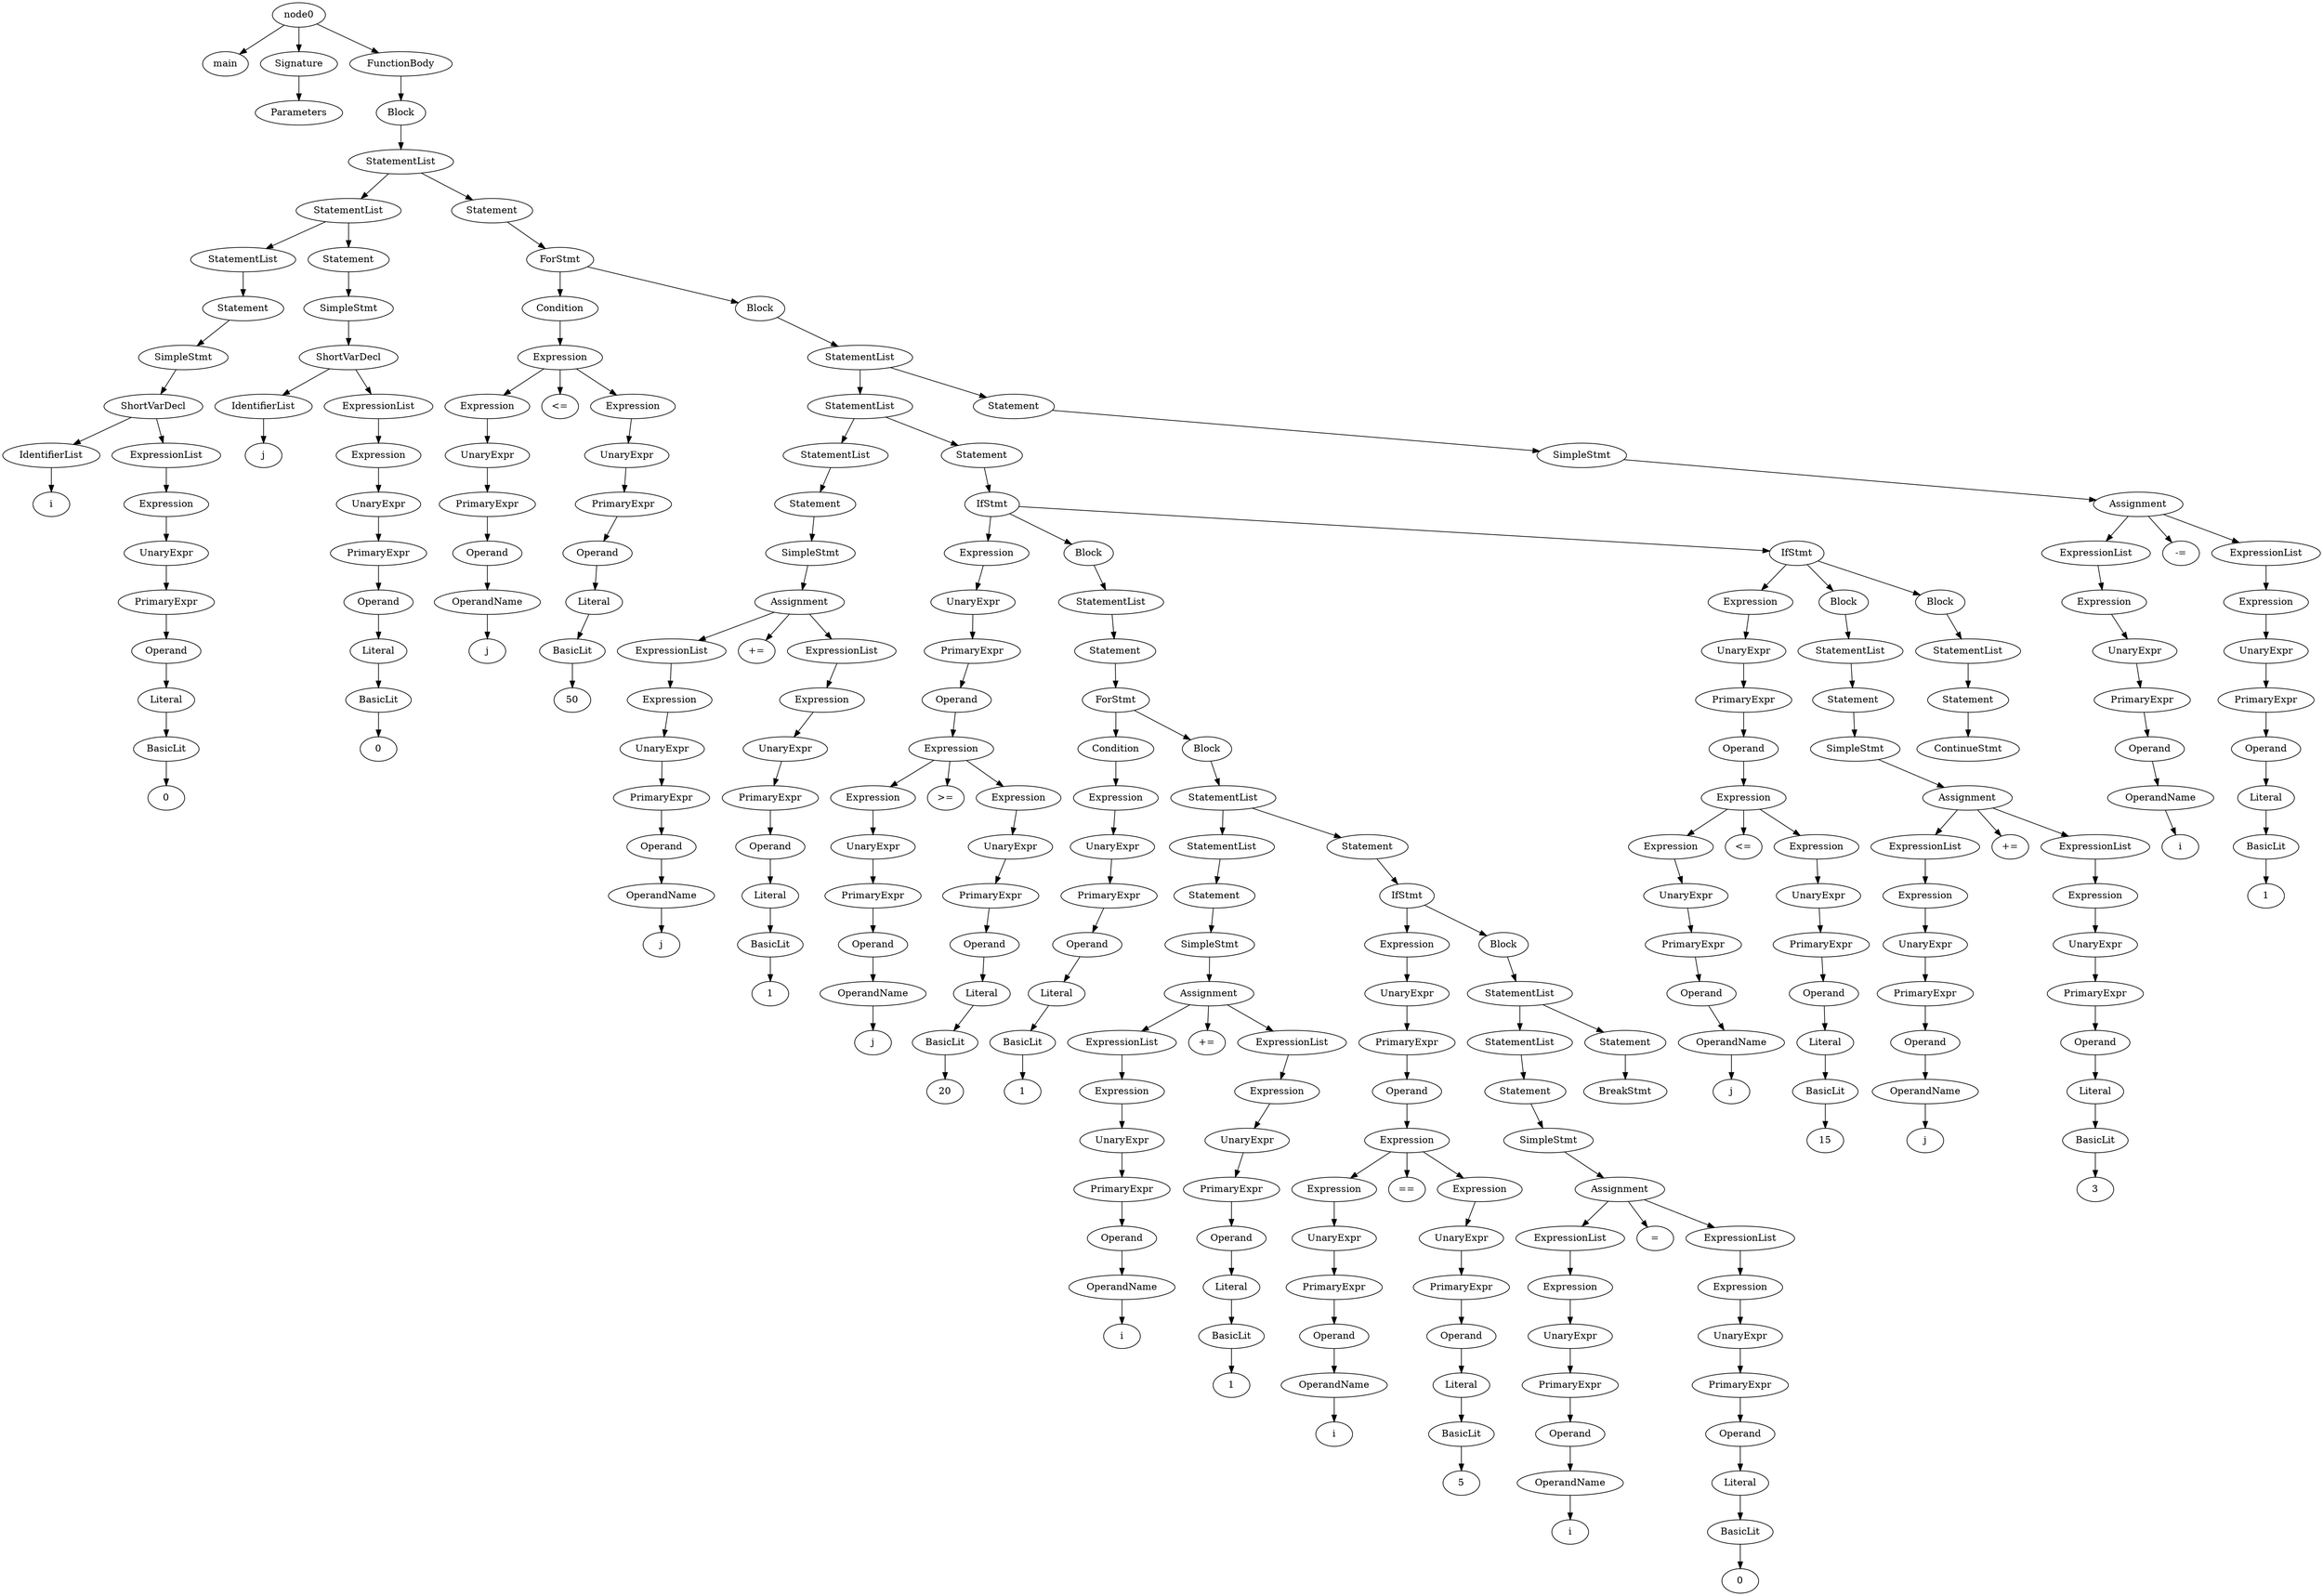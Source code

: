 digraph G {
node1[label="main"];
node2[label="Signature"];
node3[label="Parameters"];
node4[label="FunctionBody"];
node5[label="Block"];
node6[label="StatementList"];
node7[label="StatementList"];
node8[label="StatementList"];
node9[label="Statement"];
node10[label="SimpleStmt"];
node11[label="ShortVarDecl"];
node12[label="IdentifierList"];
node13[label="i"];
node14[label="ExpressionList"];
node15[label="Expression"];
node16[label="UnaryExpr"];
node17[label="PrimaryExpr"];
node18[label="Operand"];
node19[label="Literal"];
node20[label="BasicLit"];
node21[label="0"];
node22[label="Statement"];
node23[label="SimpleStmt"];
node24[label="ShortVarDecl"];
node25[label="IdentifierList"];
node26[label="j"];
node27[label="ExpressionList"];
node28[label="Expression"];
node29[label="UnaryExpr"];
node30[label="PrimaryExpr"];
node31[label="Operand"];
node32[label="Literal"];
node33[label="BasicLit"];
node34[label="0"];
node35[label="Statement"];
node36[label="ForStmt"];
node37[label="Condition"];
node38[label="Expression"];
node39[label="Expression"];
node40[label="UnaryExpr"];
node41[label="PrimaryExpr"];
node42[label="Operand"];
node43[label="OperandName"];
node44[label="j"];
node45[label="<="];
node46[label="Expression"];
node47[label="UnaryExpr"];
node48[label="PrimaryExpr"];
node49[label="Operand"];
node50[label="Literal"];
node51[label="BasicLit"];
node52[label="50"];
node53[label="Block"];
node54[label="StatementList"];
node55[label="StatementList"];
node56[label="StatementList"];
node57[label="Statement"];
node58[label="SimpleStmt"];
node59[label="Assignment"];
node60[label="ExpressionList"];
node61[label="Expression"];
node62[label="UnaryExpr"];
node63[label="PrimaryExpr"];
node64[label="Operand"];
node65[label="OperandName"];
node66[label="j"];
node67[label="+="];
node68[label="ExpressionList"];
node69[label="Expression"];
node70[label="UnaryExpr"];
node71[label="PrimaryExpr"];
node72[label="Operand"];
node73[label="Literal"];
node74[label="BasicLit"];
node75[label="1"];
node76[label="Statement"];
node77[label="IfStmt"];
node78[label="Expression"];
node79[label="UnaryExpr"];
node80[label="PrimaryExpr"];
node81[label="Operand"];
node82[label="Expression"];
node83[label="Expression"];
node84[label="UnaryExpr"];
node85[label="PrimaryExpr"];
node86[label="Operand"];
node87[label="OperandName"];
node88[label="j"];
node89[label=">="];
node90[label="Expression"];
node91[label="UnaryExpr"];
node92[label="PrimaryExpr"];
node93[label="Operand"];
node94[label="Literal"];
node95[label="BasicLit"];
node96[label="20"];
node97[label="Block"];
node98[label="StatementList"];
node99[label="Statement"];
node100[label="ForStmt"];
node101[label="Condition"];
node102[label="Expression"];
node103[label="UnaryExpr"];
node104[label="PrimaryExpr"];
node105[label="Operand"];
node106[label="Literal"];
node107[label="BasicLit"];
node108[label="1"];
node109[label="Block"];
node110[label="StatementList"];
node111[label="StatementList"];
node112[label="Statement"];
node113[label="SimpleStmt"];
node114[label="Assignment"];
node115[label="ExpressionList"];
node116[label="Expression"];
node117[label="UnaryExpr"];
node118[label="PrimaryExpr"];
node119[label="Operand"];
node120[label="OperandName"];
node121[label="i"];
node122[label="+="];
node123[label="ExpressionList"];
node124[label="Expression"];
node125[label="UnaryExpr"];
node126[label="PrimaryExpr"];
node127[label="Operand"];
node128[label="Literal"];
node129[label="BasicLit"];
node130[label="1"];
node131[label="Statement"];
node132[label="IfStmt"];
node133[label="Expression"];
node134[label="UnaryExpr"];
node135[label="PrimaryExpr"];
node136[label="Operand"];
node137[label="Expression"];
node138[label="Expression"];
node139[label="UnaryExpr"];
node140[label="PrimaryExpr"];
node141[label="Operand"];
node142[label="OperandName"];
node143[label="i"];
node144[label="=="];
node145[label="Expression"];
node146[label="UnaryExpr"];
node147[label="PrimaryExpr"];
node148[label="Operand"];
node149[label="Literal"];
node150[label="BasicLit"];
node151[label="5"];
node152[label="Block"];
node153[label="StatementList"];
node154[label="StatementList"];
node155[label="Statement"];
node156[label="SimpleStmt"];
node157[label="Assignment"];
node158[label="ExpressionList"];
node159[label="Expression"];
node160[label="UnaryExpr"];
node161[label="PrimaryExpr"];
node162[label="Operand"];
node163[label="OperandName"];
node164[label="i"];
node165[label="="];
node166[label="ExpressionList"];
node167[label="Expression"];
node168[label="UnaryExpr"];
node169[label="PrimaryExpr"];
node170[label="Operand"];
node171[label="Literal"];
node172[label="BasicLit"];
node173[label="0"];
node174[label="Statement"];
node175[label="BreakStmt"];
node176[label="IfStmt"];
node177[label="Expression"];
node178[label="UnaryExpr"];
node179[label="PrimaryExpr"];
node180[label="Operand"];
node181[label="Expression"];
node182[label="Expression"];
node183[label="UnaryExpr"];
node184[label="PrimaryExpr"];
node185[label="Operand"];
node186[label="OperandName"];
node187[label="j"];
node188[label="<="];
node189[label="Expression"];
node190[label="UnaryExpr"];
node191[label="PrimaryExpr"];
node192[label="Operand"];
node193[label="Literal"];
node194[label="BasicLit"];
node195[label="15"];
node196[label="Block"];
node197[label="StatementList"];
node198[label="Statement"];
node199[label="SimpleStmt"];
node200[label="Assignment"];
node201[label="ExpressionList"];
node202[label="Expression"];
node203[label="UnaryExpr"];
node204[label="PrimaryExpr"];
node205[label="Operand"];
node206[label="OperandName"];
node207[label="j"];
node208[label="+="];
node209[label="ExpressionList"];
node210[label="Expression"];
node211[label="UnaryExpr"];
node212[label="PrimaryExpr"];
node213[label="Operand"];
node214[label="Literal"];
node215[label="BasicLit"];
node216[label="3"];
node217[label="Block"];
node218[label="StatementList"];
node219[label="Statement"];
node220[label="ContinueStmt"];
node221[label="Statement"];
node222[label="SimpleStmt"];
node223[label="Assignment"];
node224[label="ExpressionList"];
node225[label="Expression"];
node226[label="UnaryExpr"];
node227[label="PrimaryExpr"];
node228[label="Operand"];
node229[label="OperandName"];
node230[label="i"];
node231[label="-="];
node232[label="ExpressionList"];
node233[label="Expression"];
node234[label="UnaryExpr"];
node235[label="PrimaryExpr"];
node236[label="Operand"];
node237[label="Literal"];
node238[label="BasicLit"];
node239[label="1"];


"node0"->"node1";
"node0"->"node2";
"node2"->"node3";
"node0"->"node4";
"node4"->"node5";
"node5"->"node6";
"node6"->"node7";
"node7"->"node8";
"node8"->"node9";
"node9"->"node10";
"node10"->"node11";
"node11"->"node12";
"node12"->"node13";
"node11"->"node14";
"node14"->"node15";
"node15"->"node16";
"node16"->"node17";
"node17"->"node18";
"node18"->"node19";
"node19"->"node20";
"node20"->"node21";
"node7"->"node22";
"node22"->"node23";
"node23"->"node24";
"node24"->"node25";
"node25"->"node26";
"node24"->"node27";
"node27"->"node28";
"node28"->"node29";
"node29"->"node30";
"node30"->"node31";
"node31"->"node32";
"node32"->"node33";
"node33"->"node34";
"node6"->"node35";
"node35"->"node36";
"node36"->"node37";
"node37"->"node38";
"node38"->"node39";
"node39"->"node40";
"node40"->"node41";
"node41"->"node42";
"node42"->"node43";
"node43"->"node44";
"node38"->"node45";
"node38"->"node46";
"node46"->"node47";
"node47"->"node48";
"node48"->"node49";
"node49"->"node50";
"node50"->"node51";
"node51"->"node52";
"node36"->"node53";
"node53"->"node54";
"node54"->"node55";
"node55"->"node56";
"node56"->"node57";
"node57"->"node58";
"node58"->"node59";
"node59"->"node60";
"node60"->"node61";
"node61"->"node62";
"node62"->"node63";
"node63"->"node64";
"node64"->"node65";
"node65"->"node66";
"node59"->"node67";
"node59"->"node68";
"node68"->"node69";
"node69"->"node70";
"node70"->"node71";
"node71"->"node72";
"node72"->"node73";
"node73"->"node74";
"node74"->"node75";
"node55"->"node76";
"node76"->"node77";
"node77"->"node78";
"node78"->"node79";
"node79"->"node80";
"node80"->"node81";
"node81"->"node82";
"node82"->"node83";
"node83"->"node84";
"node84"->"node85";
"node85"->"node86";
"node86"->"node87";
"node87"->"node88";
"node82"->"node89";
"node82"->"node90";
"node90"->"node91";
"node91"->"node92";
"node92"->"node93";
"node93"->"node94";
"node94"->"node95";
"node95"->"node96";
"node77"->"node97";
"node97"->"node98";
"node98"->"node99";
"node99"->"node100";
"node100"->"node101";
"node101"->"node102";
"node102"->"node103";
"node103"->"node104";
"node104"->"node105";
"node105"->"node106";
"node106"->"node107";
"node107"->"node108";
"node100"->"node109";
"node109"->"node110";
"node110"->"node111";
"node111"->"node112";
"node112"->"node113";
"node113"->"node114";
"node114"->"node115";
"node115"->"node116";
"node116"->"node117";
"node117"->"node118";
"node118"->"node119";
"node119"->"node120";
"node120"->"node121";
"node114"->"node122";
"node114"->"node123";
"node123"->"node124";
"node124"->"node125";
"node125"->"node126";
"node126"->"node127";
"node127"->"node128";
"node128"->"node129";
"node129"->"node130";
"node110"->"node131";
"node131"->"node132";
"node132"->"node133";
"node133"->"node134";
"node134"->"node135";
"node135"->"node136";
"node136"->"node137";
"node137"->"node138";
"node138"->"node139";
"node139"->"node140";
"node140"->"node141";
"node141"->"node142";
"node142"->"node143";
"node137"->"node144";
"node137"->"node145";
"node145"->"node146";
"node146"->"node147";
"node147"->"node148";
"node148"->"node149";
"node149"->"node150";
"node150"->"node151";
"node132"->"node152";
"node152"->"node153";
"node153"->"node154";
"node154"->"node155";
"node155"->"node156";
"node156"->"node157";
"node157"->"node158";
"node158"->"node159";
"node159"->"node160";
"node160"->"node161";
"node161"->"node162";
"node162"->"node163";
"node163"->"node164";
"node157"->"node165";
"node157"->"node166";
"node166"->"node167";
"node167"->"node168";
"node168"->"node169";
"node169"->"node170";
"node170"->"node171";
"node171"->"node172";
"node172"->"node173";
"node153"->"node174";
"node174"->"node175";
"node77"->"node176";
"node176"->"node177";
"node177"->"node178";
"node178"->"node179";
"node179"->"node180";
"node180"->"node181";
"node181"->"node182";
"node182"->"node183";
"node183"->"node184";
"node184"->"node185";
"node185"->"node186";
"node186"->"node187";
"node181"->"node188";
"node181"->"node189";
"node189"->"node190";
"node190"->"node191";
"node191"->"node192";
"node192"->"node193";
"node193"->"node194";
"node194"->"node195";
"node176"->"node196";
"node196"->"node197";
"node197"->"node198";
"node198"->"node199";
"node199"->"node200";
"node200"->"node201";
"node201"->"node202";
"node202"->"node203";
"node203"->"node204";
"node204"->"node205";
"node205"->"node206";
"node206"->"node207";
"node200"->"node208";
"node200"->"node209";
"node209"->"node210";
"node210"->"node211";
"node211"->"node212";
"node212"->"node213";
"node213"->"node214";
"node214"->"node215";
"node215"->"node216";
"node176"->"node217";
"node217"->"node218";
"node218"->"node219";
"node219"->"node220";
"node54"->"node221";
"node221"->"node222";
"node222"->"node223";
"node223"->"node224";
"node224"->"node225";
"node225"->"node226";
"node226"->"node227";
"node227"->"node228";
"node228"->"node229";
"node229"->"node230";
"node223"->"node231";
"node223"->"node232";
"node232"->"node233";
"node233"->"node234";
"node234"->"node235";
"node235"->"node236";
"node236"->"node237";
"node237"->"node238";
"node238"->"node239";

}